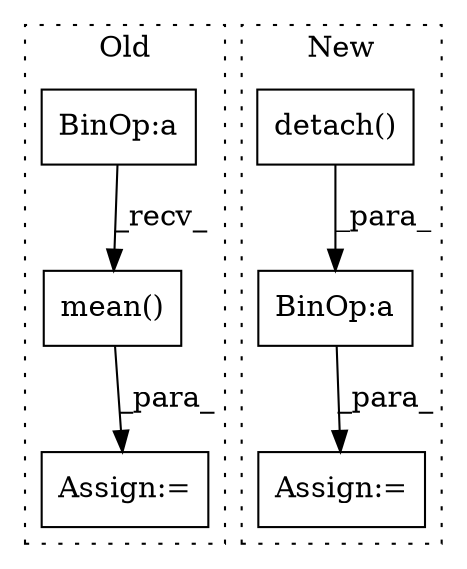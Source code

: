 digraph G {
subgraph cluster0 {
1 [label="mean()" a="75" s="4339" l="63" shape="box"];
4 [label="BinOp:a" a="82" s="4361" l="3" shape="box"];
6 [label="Assign:=" a="68" s="4336" l="3" shape="box"];
label = "Old";
style="dotted";
}
subgraph cluster1 {
2 [label="detach()" a="75" s="4569" l="19" shape="box"];
3 [label="Assign:=" a="68" s="4564" l="3" shape="box"];
5 [label="BinOp:a" a="82" s="4588" l="3" shape="box"];
label = "New";
style="dotted";
}
1 -> 6 [label="_para_"];
2 -> 5 [label="_para_"];
4 -> 1 [label="_recv_"];
5 -> 3 [label="_para_"];
}
